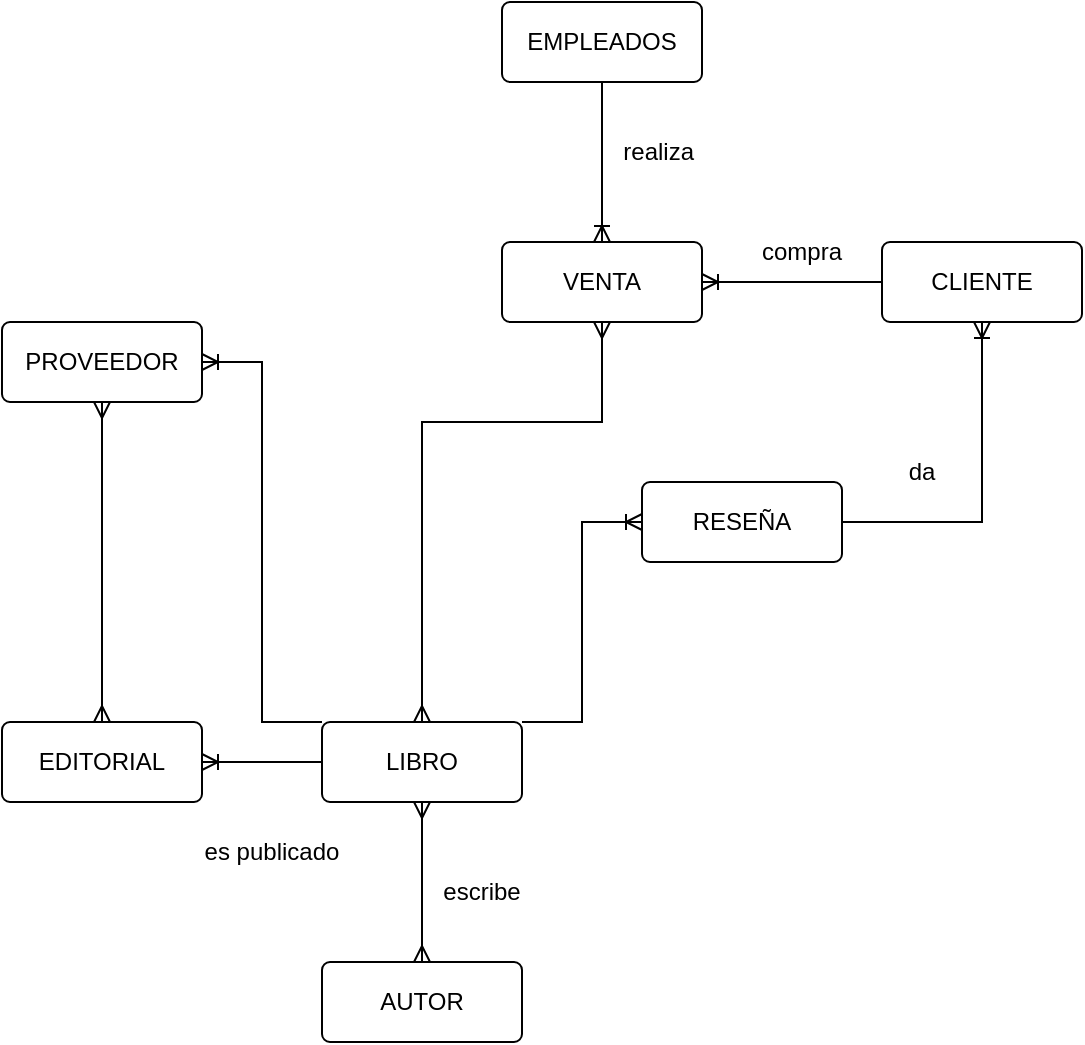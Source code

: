 <mxfile version="24.0.1" type="device">
  <diagram id="C5RBs43oDa-KdzZeNtuy" name="Page-1">
    <mxGraphModel dx="746" dy="1985" grid="1" gridSize="10" guides="1" tooltips="1" connect="1" arrows="1" fold="1" page="1" pageScale="1" pageWidth="827" pageHeight="1169" math="0" shadow="0">
      <root>
        <mxCell id="WIyWlLk6GJQsqaUBKTNV-0" />
        <mxCell id="WIyWlLk6GJQsqaUBKTNV-1" parent="WIyWlLk6GJQsqaUBKTNV-0" />
        <mxCell id="qB_hexs2uHH2XF-ffdjJ-40" value="CLIENTE" style="rounded=1;arcSize=10;whiteSpace=wrap;html=1;align=center;" vertex="1" parent="WIyWlLk6GJQsqaUBKTNV-1">
          <mxGeometry x="480" y="-200" width="100" height="40" as="geometry" />
        </mxCell>
        <mxCell id="qB_hexs2uHH2XF-ffdjJ-43" value="LIBRO" style="rounded=1;arcSize=10;whiteSpace=wrap;html=1;align=center;" vertex="1" parent="WIyWlLk6GJQsqaUBKTNV-1">
          <mxGeometry x="200" y="40" width="100" height="40" as="geometry" />
        </mxCell>
        <mxCell id="qB_hexs2uHH2XF-ffdjJ-44" value="AUTOR" style="rounded=1;arcSize=10;whiteSpace=wrap;html=1;align=center;" vertex="1" parent="WIyWlLk6GJQsqaUBKTNV-1">
          <mxGeometry x="200" y="160" width="100" height="40" as="geometry" />
        </mxCell>
        <mxCell id="qB_hexs2uHH2XF-ffdjJ-45" value="VENTA" style="rounded=1;arcSize=10;whiteSpace=wrap;html=1;align=center;" vertex="1" parent="WIyWlLk6GJQsqaUBKTNV-1">
          <mxGeometry x="290" y="-200" width="100" height="40" as="geometry" />
        </mxCell>
        <mxCell id="qB_hexs2uHH2XF-ffdjJ-46" value="PROVEEDOR" style="rounded=1;arcSize=10;whiteSpace=wrap;html=1;align=center;" vertex="1" parent="WIyWlLk6GJQsqaUBKTNV-1">
          <mxGeometry x="40" y="-160" width="100" height="40" as="geometry" />
        </mxCell>
        <mxCell id="qB_hexs2uHH2XF-ffdjJ-47" value="EDITORIAL" style="rounded=1;arcSize=10;whiteSpace=wrap;html=1;align=center;" vertex="1" parent="WIyWlLk6GJQsqaUBKTNV-1">
          <mxGeometry x="40" y="40" width="100" height="40" as="geometry" />
        </mxCell>
        <mxCell id="qB_hexs2uHH2XF-ffdjJ-48" value="RESEÑA" style="rounded=1;arcSize=10;whiteSpace=wrap;html=1;align=center;" vertex="1" parent="WIyWlLk6GJQsqaUBKTNV-1">
          <mxGeometry x="360" y="-80" width="100" height="40" as="geometry" />
        </mxCell>
        <mxCell id="qB_hexs2uHH2XF-ffdjJ-49" value="EMPLEADOS" style="rounded=1;arcSize=10;whiteSpace=wrap;html=1;align=center;" vertex="1" parent="WIyWlLk6GJQsqaUBKTNV-1">
          <mxGeometry x="290" y="-320" width="100" height="40" as="geometry" />
        </mxCell>
        <mxCell id="qB_hexs2uHH2XF-ffdjJ-55" value="" style="fontSize=12;html=1;endArrow=ERoneToMany;rounded=0;exitX=0;exitY=0.5;exitDx=0;exitDy=0;" edge="1" parent="WIyWlLk6GJQsqaUBKTNV-1" source="qB_hexs2uHH2XF-ffdjJ-43">
          <mxGeometry width="100" height="100" relative="1" as="geometry">
            <mxPoint x="300" y="-20" as="sourcePoint" />
            <mxPoint x="140" y="60" as="targetPoint" />
          </mxGeometry>
        </mxCell>
        <mxCell id="qB_hexs2uHH2XF-ffdjJ-56" value="es publicado" style="text;html=1;align=center;verticalAlign=middle;whiteSpace=wrap;rounded=0;" vertex="1" parent="WIyWlLk6GJQsqaUBKTNV-1">
          <mxGeometry x="130" y="90" width="90" height="30" as="geometry" />
        </mxCell>
        <mxCell id="qB_hexs2uHH2XF-ffdjJ-59" value="escribe" style="text;html=1;align=center;verticalAlign=middle;whiteSpace=wrap;rounded=0;" vertex="1" parent="WIyWlLk6GJQsqaUBKTNV-1">
          <mxGeometry x="260" y="50" width="40" height="150" as="geometry" />
        </mxCell>
        <mxCell id="qB_hexs2uHH2XF-ffdjJ-61" value="compra" style="text;html=1;align=center;verticalAlign=middle;whiteSpace=wrap;rounded=0;" vertex="1" parent="WIyWlLk6GJQsqaUBKTNV-1">
          <mxGeometry x="410" y="-210" width="60" height="30" as="geometry" />
        </mxCell>
        <mxCell id="qB_hexs2uHH2XF-ffdjJ-67" value="" style="fontSize=12;html=1;endArrow=ERmany;startArrow=ERmany;rounded=0;exitX=0.5;exitY=0;exitDx=0;exitDy=0;entryX=0.5;entryY=1;entryDx=0;entryDy=0;" edge="1" parent="WIyWlLk6GJQsqaUBKTNV-1" source="qB_hexs2uHH2XF-ffdjJ-44" target="qB_hexs2uHH2XF-ffdjJ-43">
          <mxGeometry width="100" height="100" relative="1" as="geometry">
            <mxPoint x="210" y="80" as="sourcePoint" />
            <mxPoint x="310" y="-20" as="targetPoint" />
          </mxGeometry>
        </mxCell>
        <mxCell id="qB_hexs2uHH2XF-ffdjJ-68" value="" style="edgeStyle=entityRelationEdgeStyle;fontSize=12;html=1;endArrow=ERoneToMany;rounded=0;exitX=0;exitY=0.5;exitDx=0;exitDy=0;entryX=1;entryY=0.5;entryDx=0;entryDy=0;" edge="1" parent="WIyWlLk6GJQsqaUBKTNV-1" source="qB_hexs2uHH2XF-ffdjJ-40" target="qB_hexs2uHH2XF-ffdjJ-45">
          <mxGeometry width="100" height="100" relative="1" as="geometry">
            <mxPoint x="390" y="-180" as="sourcePoint" />
            <mxPoint x="490" y="-280" as="targetPoint" />
          </mxGeometry>
        </mxCell>
        <mxCell id="qB_hexs2uHH2XF-ffdjJ-69" value="" style="edgeStyle=orthogonalEdgeStyle;fontSize=12;html=1;endArrow=ERmany;startArrow=ERmany;rounded=0;exitX=0.5;exitY=0;exitDx=0;exitDy=0;entryX=0.5;entryY=1;entryDx=0;entryDy=0;" edge="1" parent="WIyWlLk6GJQsqaUBKTNV-1" source="qB_hexs2uHH2XF-ffdjJ-43" target="qB_hexs2uHH2XF-ffdjJ-45">
          <mxGeometry width="100" height="100" relative="1" as="geometry">
            <mxPoint x="430" y="30" as="sourcePoint" />
            <mxPoint x="530" y="-70" as="targetPoint" />
            <Array as="points">
              <mxPoint x="250" y="-110" />
              <mxPoint x="340" y="-110" />
            </Array>
          </mxGeometry>
        </mxCell>
        <mxCell id="qB_hexs2uHH2XF-ffdjJ-70" value="" style="fontSize=12;html=1;endArrow=ERoneToMany;rounded=0;exitX=0.5;exitY=1;exitDx=0;exitDy=0;entryX=0.5;entryY=0;entryDx=0;entryDy=0;" edge="1" parent="WIyWlLk6GJQsqaUBKTNV-1" source="qB_hexs2uHH2XF-ffdjJ-49" target="qB_hexs2uHH2XF-ffdjJ-45">
          <mxGeometry width="100" height="100" relative="1" as="geometry">
            <mxPoint x="400" y="-260" as="sourcePoint" />
            <mxPoint x="340" y="-210" as="targetPoint" />
          </mxGeometry>
        </mxCell>
        <mxCell id="qB_hexs2uHH2XF-ffdjJ-72" value="" style="edgeStyle=orthogonalEdgeStyle;fontSize=12;html=1;endArrow=ERoneToMany;rounded=0;exitX=1;exitY=0.5;exitDx=0;exitDy=0;entryX=0.5;entryY=1;entryDx=0;entryDy=0;" edge="1" parent="WIyWlLk6GJQsqaUBKTNV-1" source="qB_hexs2uHH2XF-ffdjJ-48" target="qB_hexs2uHH2XF-ffdjJ-40">
          <mxGeometry width="100" height="100" relative="1" as="geometry">
            <mxPoint x="450" y="-30" as="sourcePoint" />
            <mxPoint x="550" y="-130" as="targetPoint" />
          </mxGeometry>
        </mxCell>
        <mxCell id="qB_hexs2uHH2XF-ffdjJ-73" value="" style="edgeStyle=entityRelationEdgeStyle;fontSize=12;html=1;endArrow=ERoneToMany;rounded=0;exitX=1;exitY=0;exitDx=0;exitDy=0;entryX=0;entryY=0.5;entryDx=0;entryDy=0;" edge="1" parent="WIyWlLk6GJQsqaUBKTNV-1" source="qB_hexs2uHH2XF-ffdjJ-43" target="qB_hexs2uHH2XF-ffdjJ-48">
          <mxGeometry width="100" height="100" relative="1" as="geometry">
            <mxPoint x="450" y="-30" as="sourcePoint" />
            <mxPoint x="420" y="-10" as="targetPoint" />
            <Array as="points">
              <mxPoint x="460" y="-40" />
            </Array>
          </mxGeometry>
        </mxCell>
        <mxCell id="qB_hexs2uHH2XF-ffdjJ-74" value="da" style="text;html=1;align=center;verticalAlign=middle;whiteSpace=wrap;rounded=0;" vertex="1" parent="WIyWlLk6GJQsqaUBKTNV-1">
          <mxGeometry x="470" y="-100" width="60" height="30" as="geometry" />
        </mxCell>
        <mxCell id="qB_hexs2uHH2XF-ffdjJ-75" value="realiza&amp;nbsp;" style="text;html=1;align=center;verticalAlign=middle;whiteSpace=wrap;rounded=0;" vertex="1" parent="WIyWlLk6GJQsqaUBKTNV-1">
          <mxGeometry x="340" y="-260" width="60" height="30" as="geometry" />
        </mxCell>
        <mxCell id="qB_hexs2uHH2XF-ffdjJ-76" value="" style="edgeStyle=entityRelationEdgeStyle;fontSize=12;html=1;endArrow=ERoneToMany;rounded=0;entryX=1;entryY=0.5;entryDx=0;entryDy=0;exitX=0;exitY=0;exitDx=0;exitDy=0;" edge="1" parent="WIyWlLk6GJQsqaUBKTNV-1" source="qB_hexs2uHH2XF-ffdjJ-43" target="qB_hexs2uHH2XF-ffdjJ-46">
          <mxGeometry width="100" height="100" relative="1" as="geometry">
            <mxPoint x="290" y="130" as="sourcePoint" />
            <mxPoint x="390" y="30" as="targetPoint" />
          </mxGeometry>
        </mxCell>
        <mxCell id="qB_hexs2uHH2XF-ffdjJ-77" value="" style="fontSize=12;html=1;endArrow=ERmany;startArrow=ERmany;rounded=0;entryX=0.5;entryY=1;entryDx=0;entryDy=0;exitX=0.5;exitY=0;exitDx=0;exitDy=0;" edge="1" parent="WIyWlLk6GJQsqaUBKTNV-1" source="qB_hexs2uHH2XF-ffdjJ-47" target="qB_hexs2uHH2XF-ffdjJ-46">
          <mxGeometry width="100" height="100" relative="1" as="geometry">
            <mxPoint x="290" y="130" as="sourcePoint" />
            <mxPoint x="390" y="30" as="targetPoint" />
          </mxGeometry>
        </mxCell>
      </root>
    </mxGraphModel>
  </diagram>
</mxfile>
